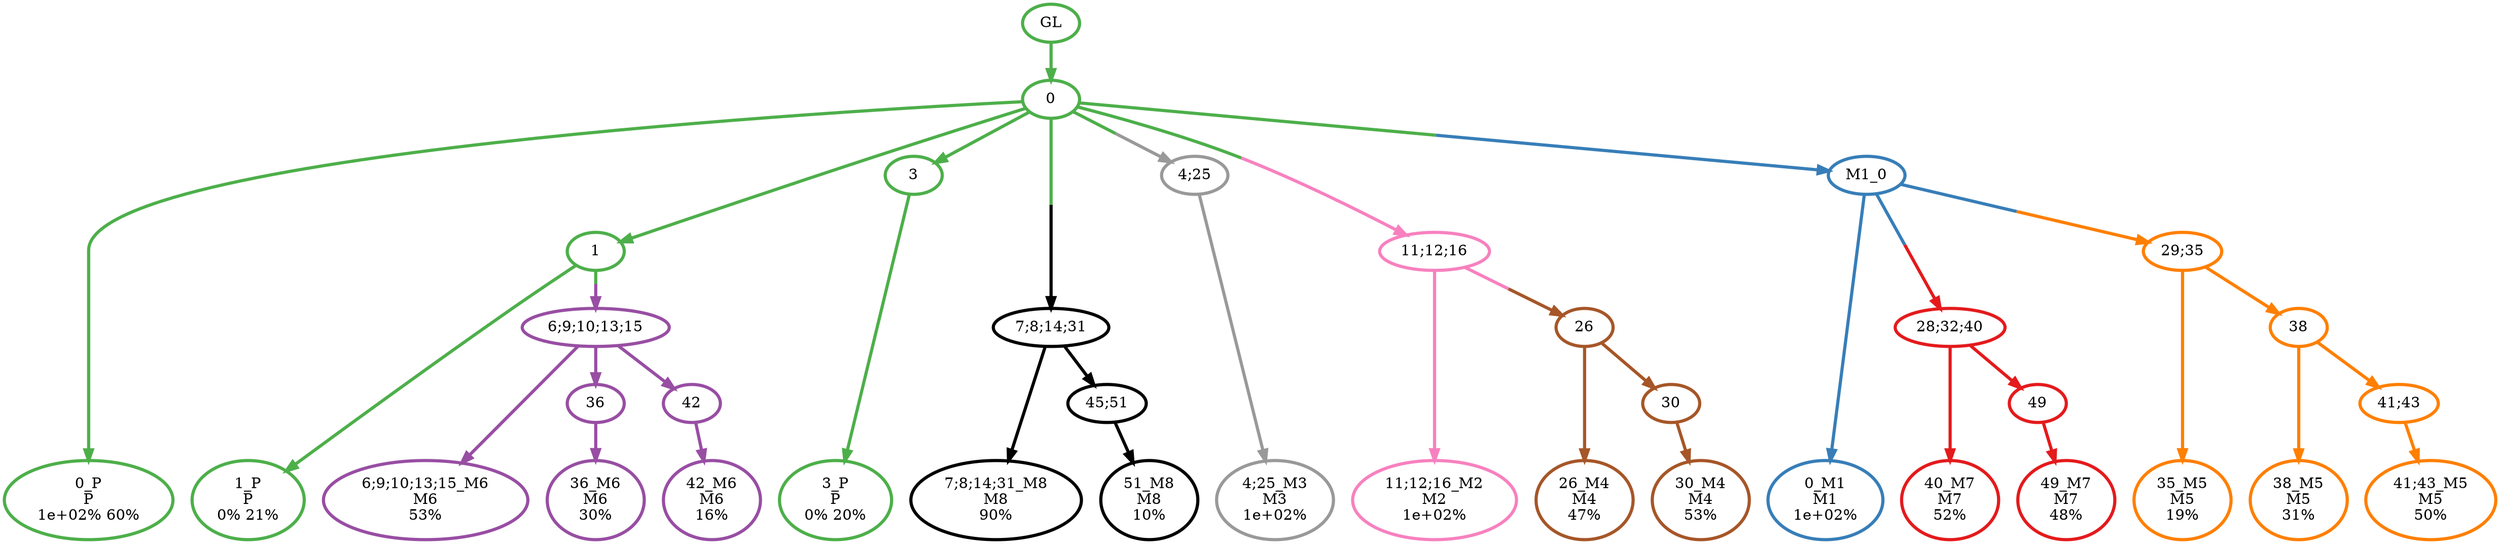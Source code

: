 digraph T {
	{
		rank=same
		34 [penwidth=3,colorscheme=set19,color=3,label="0_P\nP\n1e+02% 60%"]
		32 [penwidth=3,colorscheme=set19,color=3,label="1_P\nP\n0% 21%"]
		30 [penwidth=3,colorscheme=set19,color=3,label="3_P\nP\n0% 20%"]
		29 [penwidth=3,colorscheme=set19,color=2,label="0_M1\nM1\n1e+02%"]
		28 [penwidth=3,colorscheme=set19,color=8,label="11;12;16_M2\nM2\n1e+02%"]
		27 [penwidth=3,colorscheme=set19,color=9,label="4;25_M3\nM3\n1e+02%"]
		26 [penwidth=3,colorscheme=set19,color=7,label="26_M4\nM4\n47%"]
		24 [penwidth=3,colorscheme=set19,color=7,label="30_M4\nM4\n53%"]
		23 [penwidth=3,colorscheme=set19,color=5,label="35_M5\nM5\n19%"]
		21 [penwidth=3,colorscheme=set19,color=5,label="38_M5\nM5\n31%"]
		19 [penwidth=3,colorscheme=set19,color=5,label="41;43_M5\nM5\n50%"]
		18 [penwidth=3,colorscheme=set19,color=4,label="6;9;10;13;15_M6\nM6\n53%"]
		16 [penwidth=3,colorscheme=set19,color=4,label="36_M6\nM6\n30%"]
		14 [penwidth=3,colorscheme=set19,color=4,label="42_M6\nM6\n16%"]
		13 [penwidth=3,colorscheme=set19,color=1,label="40_M7\nM7\n52%"]
		11 [penwidth=3,colorscheme=set19,color=1,label="49_M7\nM7\n48%"]
		10 [penwidth=3,colorscheme=set19,color=10,label="7;8;14;31_M8\nM8\n90%"]
		8 [penwidth=3,colorscheme=set19,color=10,label="51_M8\nM8\n10%"]
	}
	36 [penwidth=3,colorscheme=set19,color=3,label="GL"]
	35 [penwidth=3,colorscheme=set19,color=3,label="0"]
	33 [penwidth=3,colorscheme=set19,color=3,label="1"]
	31 [penwidth=3,colorscheme=set19,color=3,label="3"]
	25 [penwidth=3,colorscheme=set19,color=7,label="30"]
	22 [penwidth=3,colorscheme=set19,color=5,label="38"]
	20 [penwidth=3,colorscheme=set19,color=5,label="41;43"]
	17 [penwidth=3,colorscheme=set19,color=4,label="36"]
	15 [penwidth=3,colorscheme=set19,color=4,label="42"]
	12 [penwidth=3,colorscheme=set19,color=1,label="49"]
	9 [penwidth=3,colorscheme=set19,color=10,label="45;51"]
	7 [penwidth=3,colorscheme=set19,color=7,label="26"]
	6 [penwidth=3,colorscheme=set19,color=1,label="28;32;40"]
	5 [penwidth=3,colorscheme=set19,color=5,label="29;35"]
	4 [penwidth=3,colorscheme=set19,color=10,label="7;8;14;31"]
	3 [penwidth=3,colorscheme=set19,color=4,label="6;9;10;13;15"]
	2 [penwidth=3,colorscheme=set19,color=9,label="4;25"]
	1 [penwidth=3,colorscheme=set19,color=8,label="11;12;16"]
	0 [penwidth=3,colorscheme=set19,color=2,label="M1_0"]
	36 -> 35 [penwidth=3,colorscheme=set19,color=3]
	35 -> 34 [penwidth=3,colorscheme=set19,color=3]
	35 -> 33 [penwidth=3,colorscheme=set19,color=3]
	35 -> 31 [penwidth=3,colorscheme=set19,color=3]
	35 -> 0 [penwidth=3,colorscheme=set19,color="3;0.5:2"]
	35 -> 4 [penwidth=3,colorscheme=set19,color="3;0.5:10"]
	35 -> 2 [penwidth=3,colorscheme=set19,color="3;0.5:9"]
	35 -> 1 [penwidth=3,colorscheme=set19,color="3;0.5:8"]
	33 -> 32 [penwidth=3,colorscheme=set19,color=3]
	33 -> 3 [penwidth=3,colorscheme=set19,color="3;0.5:4"]
	31 -> 30 [penwidth=3,colorscheme=set19,color=3]
	25 -> 24 [penwidth=3,colorscheme=set19,color=7]
	22 -> 21 [penwidth=3,colorscheme=set19,color=5]
	22 -> 20 [penwidth=3,colorscheme=set19,color=5]
	20 -> 19 [penwidth=3,colorscheme=set19,color=5]
	17 -> 16 [penwidth=3,colorscheme=set19,color=4]
	15 -> 14 [penwidth=3,colorscheme=set19,color=4]
	12 -> 11 [penwidth=3,colorscheme=set19,color=1]
	9 -> 8 [penwidth=3,colorscheme=set19,color=10]
	7 -> 26 [penwidth=3,colorscheme=set19,color=7]
	7 -> 25 [penwidth=3,colorscheme=set19,color=7]
	6 -> 13 [penwidth=3,colorscheme=set19,color=1]
	6 -> 12 [penwidth=3,colorscheme=set19,color=1]
	5 -> 23 [penwidth=3,colorscheme=set19,color=5]
	5 -> 22 [penwidth=3,colorscheme=set19,color=5]
	4 -> 10 [penwidth=3,colorscheme=set19,color=10]
	4 -> 9 [penwidth=3,colorscheme=set19,color=10]
	3 -> 18 [penwidth=3,colorscheme=set19,color=4]
	3 -> 17 [penwidth=3,colorscheme=set19,color=4]
	3 -> 15 [penwidth=3,colorscheme=set19,color=4]
	2 -> 27 [penwidth=3,colorscheme=set19,color=9]
	1 -> 28 [penwidth=3,colorscheme=set19,color=8]
	1 -> 7 [penwidth=3,colorscheme=set19,color="8;0.5:7"]
	0 -> 29 [penwidth=3,colorscheme=set19,color=2]
	0 -> 6 [penwidth=3,colorscheme=set19,color="2;0.5:1"]
	0 -> 5 [penwidth=3,colorscheme=set19,color="2;0.5:5"]
}
